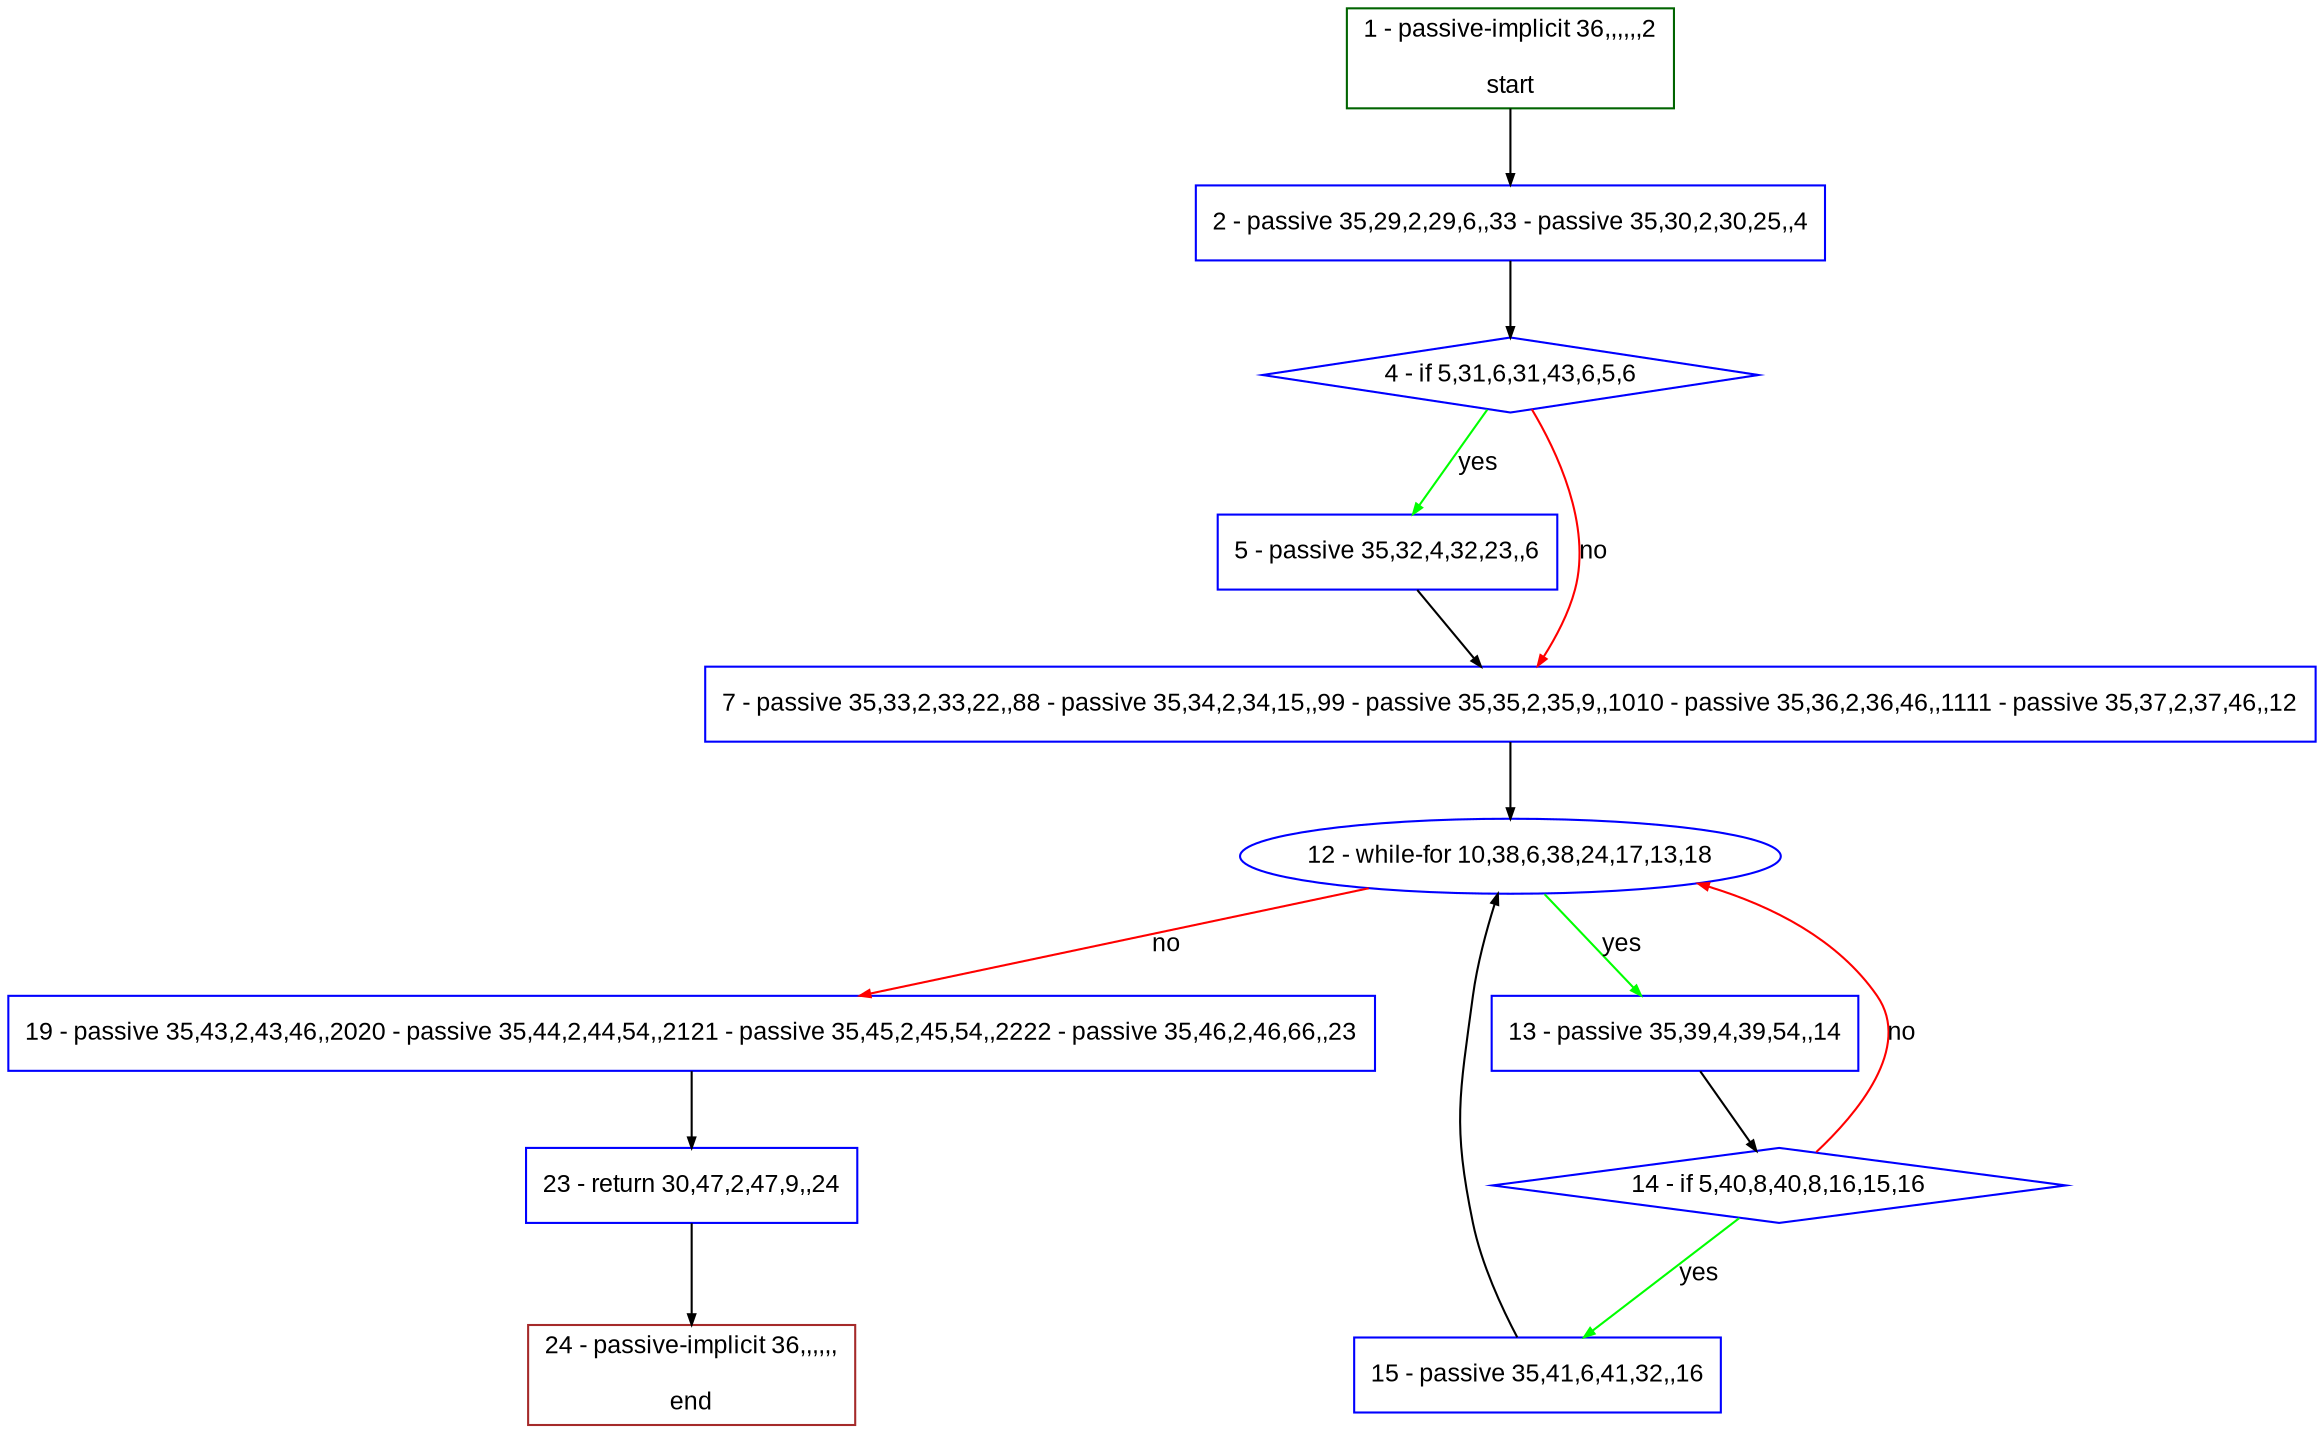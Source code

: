digraph "" {
  graph [pack="true", label="", fontsize="12", packmode="clust", fontname="Arial", fillcolor="#FFFFCC", bgcolor="white", style="rounded,filled", compound="true"];
  node [node_initialized="no", label="", color="grey", fontsize="12", fillcolor="white", fontname="Arial", style="filled", shape="rectangle", compound="true", fixedsize="false"];
  edge [fontcolor="black", arrowhead="normal", arrowtail="none", arrowsize="0.5", ltail="", label="", color="black", fontsize="12", lhead="", fontname="Arial", dir="forward", compound="true"];
  __N1 [label="2 - passive 35,29,2,29,6,,33 - passive 35,30,2,30,25,,4", color="#0000ff", fillcolor="#ffffff", style="filled", shape="box"];
  __N2 [label="1 - passive-implicit 36,,,,,,2\n\nstart", color="#006400", fillcolor="#ffffff", style="filled", shape="box"];
  __N3 [label="4 - if 5,31,6,31,43,6,5,6", color="#0000ff", fillcolor="#ffffff", style="filled", shape="diamond"];
  __N4 [label="5 - passive 35,32,4,32,23,,6", color="#0000ff", fillcolor="#ffffff", style="filled", shape="box"];
  __N5 [label="7 - passive 35,33,2,33,22,,88 - passive 35,34,2,34,15,,99 - passive 35,35,2,35,9,,1010 - passive 35,36,2,36,46,,1111 - passive 35,37,2,37,46,,12", color="#0000ff", fillcolor="#ffffff", style="filled", shape="box"];
  __N6 [label="12 - while-for 10,38,6,38,24,17,13,18", color="#0000ff", fillcolor="#ffffff", style="filled", shape="oval"];
  __N7 [label="13 - passive 35,39,4,39,54,,14", color="#0000ff", fillcolor="#ffffff", style="filled", shape="box"];
  __N8 [label="19 - passive 35,43,2,43,46,,2020 - passive 35,44,2,44,54,,2121 - passive 35,45,2,45,54,,2222 - passive 35,46,2,46,66,,23", color="#0000ff", fillcolor="#ffffff", style="filled", shape="box"];
  __N9 [label="14 - if 5,40,8,40,8,16,15,16", color="#0000ff", fillcolor="#ffffff", style="filled", shape="diamond"];
  __N10 [label="15 - passive 35,41,6,41,32,,16", color="#0000ff", fillcolor="#ffffff", style="filled", shape="box"];
  __N11 [label="23 - return 30,47,2,47,9,,24", color="#0000ff", fillcolor="#ffffff", style="filled", shape="box"];
  __N12 [label="24 - passive-implicit 36,,,,,,\n\nend", color="#a52a2a", fillcolor="#ffffff", style="filled", shape="box"];
  __N2 -> __N1 [arrowhead="normal", arrowtail="none", color="#000000", label="", dir="forward"];
  __N1 -> __N3 [arrowhead="normal", arrowtail="none", color="#000000", label="", dir="forward"];
  __N3 -> __N4 [arrowhead="normal", arrowtail="none", color="#00ff00", label="yes", dir="forward"];
  __N3 -> __N5 [arrowhead="normal", arrowtail="none", color="#ff0000", label="no", dir="forward"];
  __N4 -> __N5 [arrowhead="normal", arrowtail="none", color="#000000", label="", dir="forward"];
  __N5 -> __N6 [arrowhead="normal", arrowtail="none", color="#000000", label="", dir="forward"];
  __N6 -> __N7 [arrowhead="normal", arrowtail="none", color="#00ff00", label="yes", dir="forward"];
  __N6 -> __N8 [arrowhead="normal", arrowtail="none", color="#ff0000", label="no", dir="forward"];
  __N7 -> __N9 [arrowhead="normal", arrowtail="none", color="#000000", label="", dir="forward"];
  __N9 -> __N6 [arrowhead="normal", arrowtail="none", color="#ff0000", label="no", dir="forward"];
  __N9 -> __N10 [arrowhead="normal", arrowtail="none", color="#00ff00", label="yes", dir="forward"];
  __N10 -> __N6 [arrowhead="normal", arrowtail="none", color="#000000", label="", dir="forward"];
  __N8 -> __N11 [arrowhead="normal", arrowtail="none", color="#000000", label="", dir="forward"];
  __N11 -> __N12 [arrowhead="normal", arrowtail="none", color="#000000", label="", dir="forward"];
}
